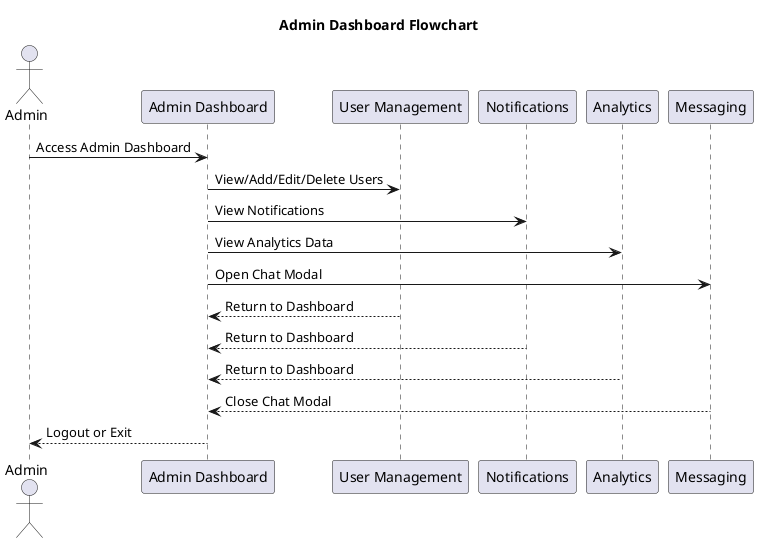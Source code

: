 @startuml Admin Dashboard
title Admin Dashboard Flowchart

actor Admin
participant "Admin Dashboard" as AdminDash
participant "User Management" as UserMgmt
participant "Notifications" as Notifications
participant "Analytics" as Analytics
participant "Messaging" as Messaging

Admin -> AdminDash: Access Admin Dashboard
AdminDash -> UserMgmt: View/Add/Edit/Delete Users
AdminDash -> Notifications: View Notifications
AdminDash -> Analytics: View Analytics Data
AdminDash -> Messaging: Open Chat Modal

UserMgmt --> AdminDash: Return to Dashboard
Notifications --> AdminDash: Return to Dashboard
Analytics --> AdminDash: Return to Dashboard
Messaging --> AdminDash: Close Chat Modal

AdminDash --> Admin: Logout or Exit

@enduml